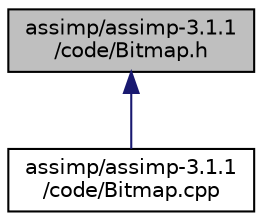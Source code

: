 digraph "assimp/assimp-3.1.1/code/Bitmap.h"
{
  edge [fontname="Helvetica",fontsize="10",labelfontname="Helvetica",labelfontsize="10"];
  node [fontname="Helvetica",fontsize="10",shape=record];
  Node1 [label="assimp/assimp-3.1.1\l/code/Bitmap.h",height=0.2,width=0.4,color="black", fillcolor="grey75", style="filled", fontcolor="black"];
  Node1 -> Node2 [dir="back",color="midnightblue",fontsize="10",style="solid",fontname="Helvetica"];
  Node2 [label="assimp/assimp-3.1.1\l/code/Bitmap.cpp",height=0.2,width=0.4,color="black", fillcolor="white", style="filled",URL="$_bitmap_8cpp.html",tooltip="Defines bitmap format helper for textures. "];
}
